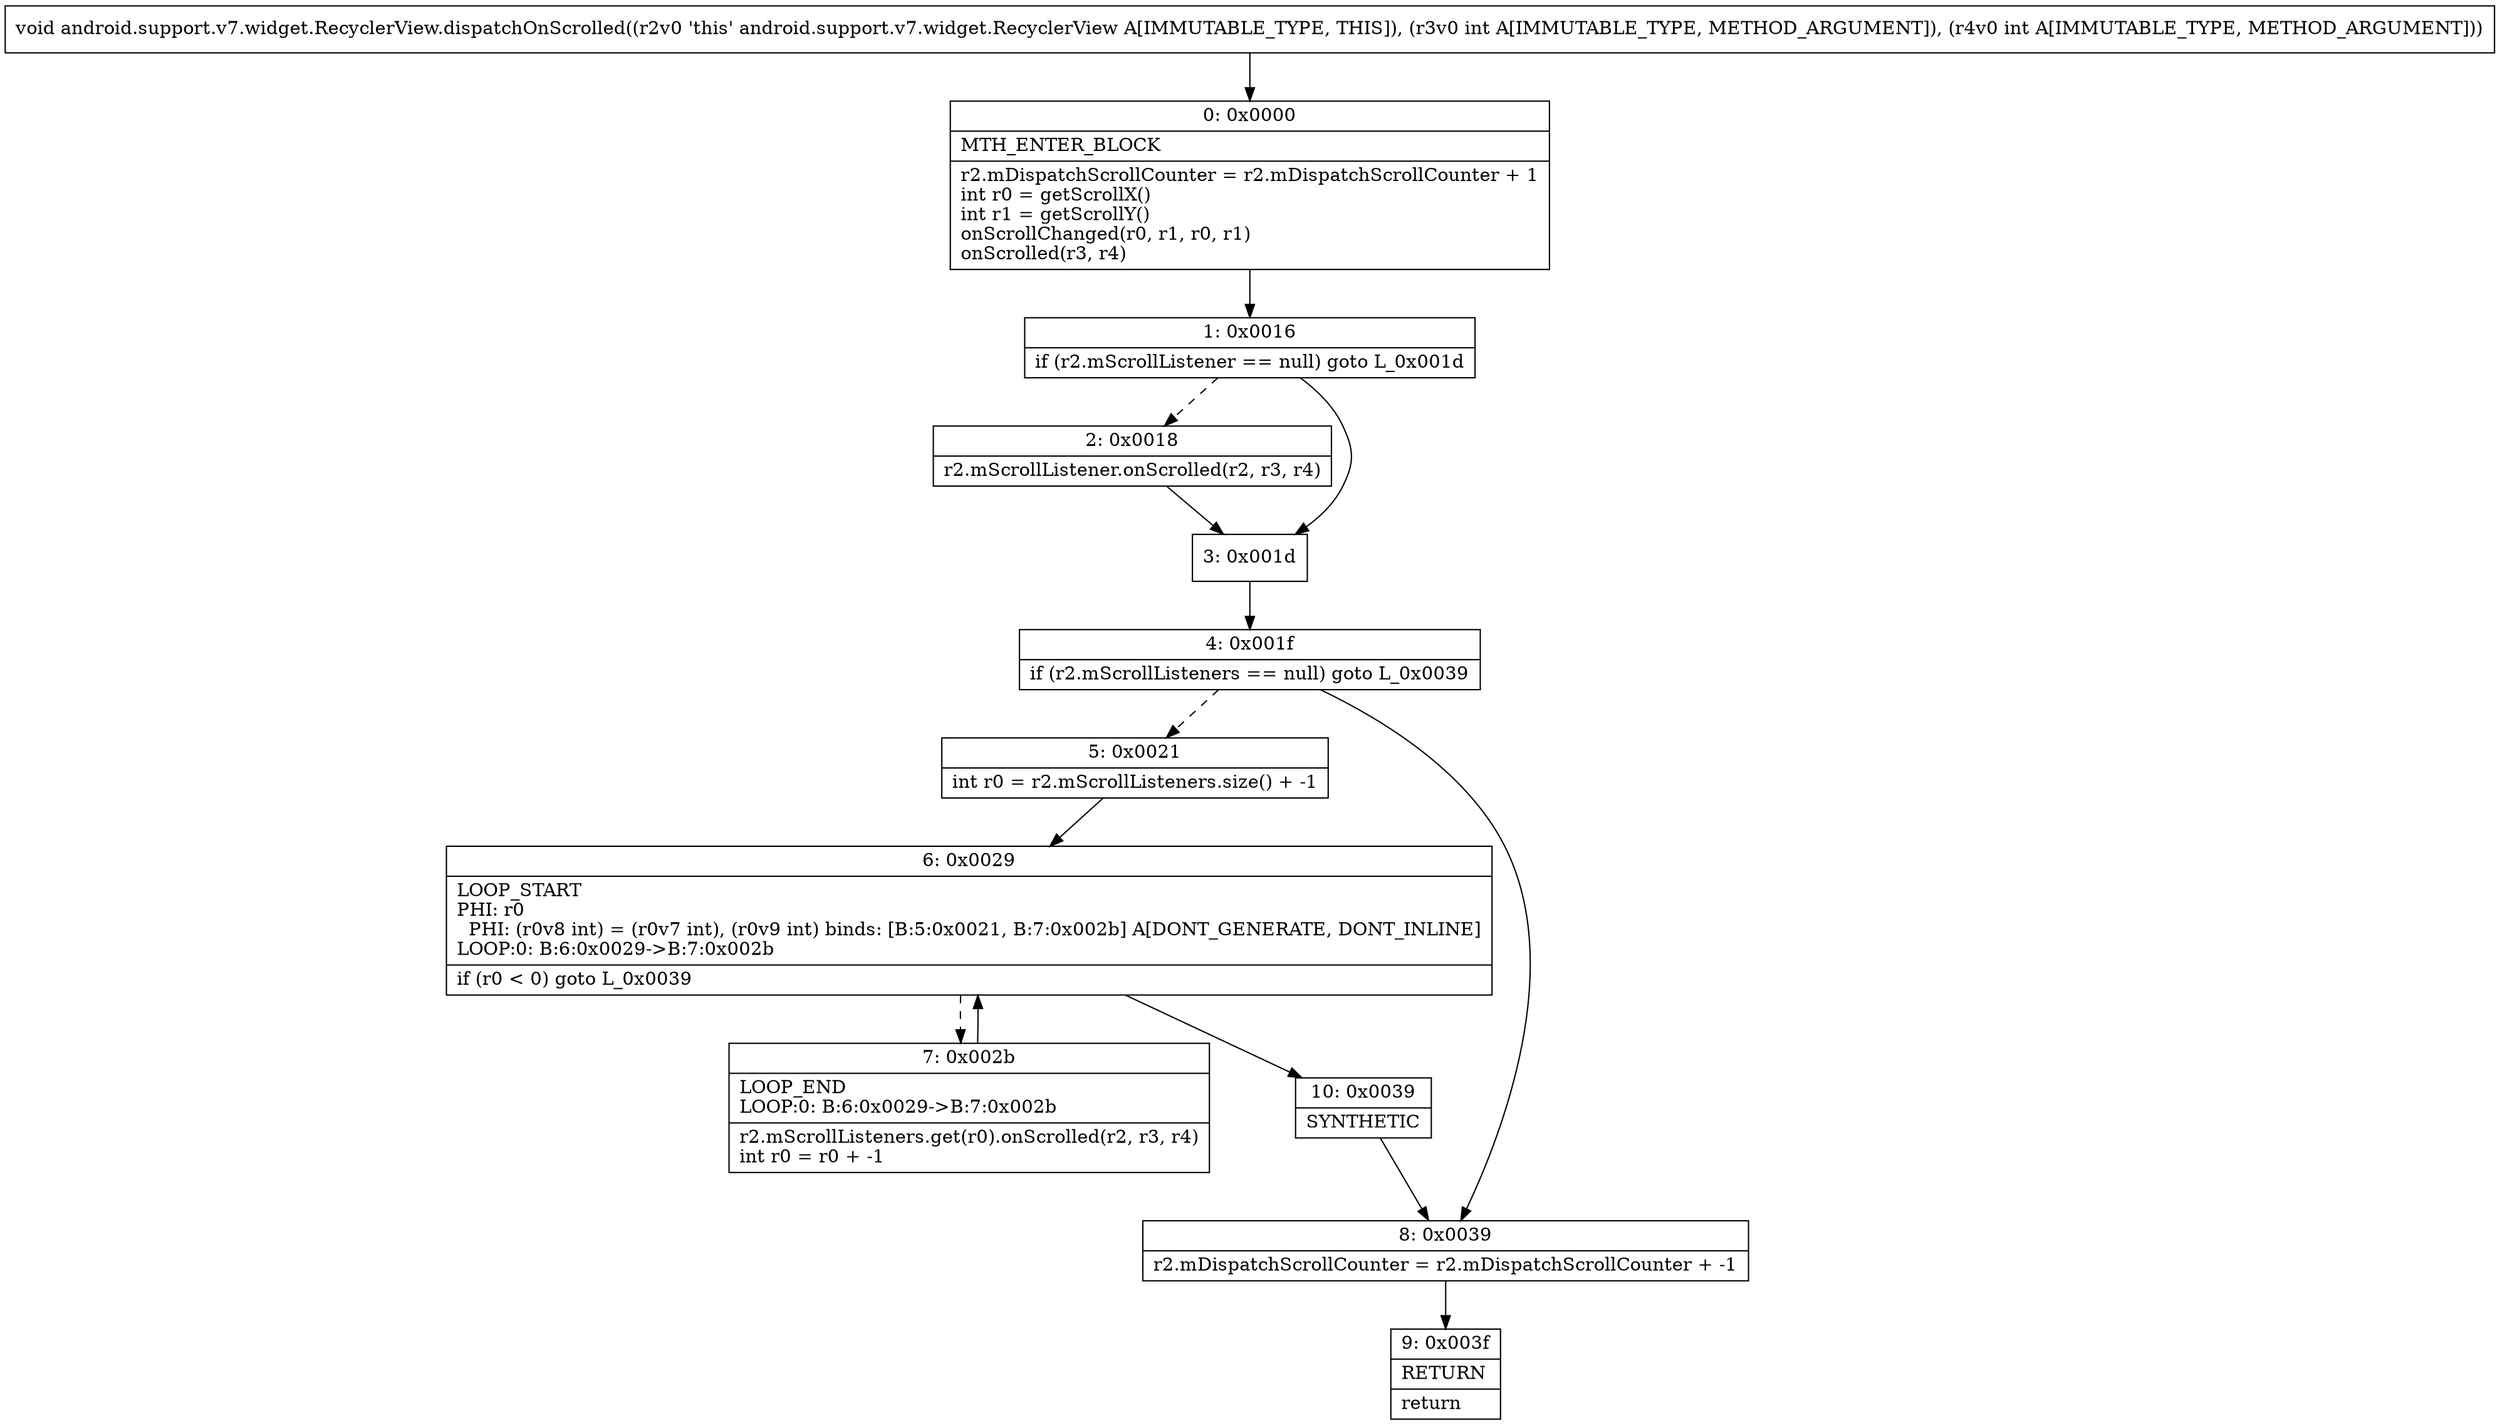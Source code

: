 digraph "CFG forandroid.support.v7.widget.RecyclerView.dispatchOnScrolled(II)V" {
Node_0 [shape=record,label="{0\:\ 0x0000|MTH_ENTER_BLOCK\l|r2.mDispatchScrollCounter = r2.mDispatchScrollCounter + 1\lint r0 = getScrollX()\lint r1 = getScrollY()\lonScrollChanged(r0, r1, r0, r1)\lonScrolled(r3, r4)\l}"];
Node_1 [shape=record,label="{1\:\ 0x0016|if (r2.mScrollListener == null) goto L_0x001d\l}"];
Node_2 [shape=record,label="{2\:\ 0x0018|r2.mScrollListener.onScrolled(r2, r3, r4)\l}"];
Node_3 [shape=record,label="{3\:\ 0x001d}"];
Node_4 [shape=record,label="{4\:\ 0x001f|if (r2.mScrollListeners == null) goto L_0x0039\l}"];
Node_5 [shape=record,label="{5\:\ 0x0021|int r0 = r2.mScrollListeners.size() + \-1\l}"];
Node_6 [shape=record,label="{6\:\ 0x0029|LOOP_START\lPHI: r0 \l  PHI: (r0v8 int) = (r0v7 int), (r0v9 int) binds: [B:5:0x0021, B:7:0x002b] A[DONT_GENERATE, DONT_INLINE]\lLOOP:0: B:6:0x0029\-\>B:7:0x002b\l|if (r0 \< 0) goto L_0x0039\l}"];
Node_7 [shape=record,label="{7\:\ 0x002b|LOOP_END\lLOOP:0: B:6:0x0029\-\>B:7:0x002b\l|r2.mScrollListeners.get(r0).onScrolled(r2, r3, r4)\lint r0 = r0 + \-1\l}"];
Node_8 [shape=record,label="{8\:\ 0x0039|r2.mDispatchScrollCounter = r2.mDispatchScrollCounter + \-1\l}"];
Node_9 [shape=record,label="{9\:\ 0x003f|RETURN\l|return\l}"];
Node_10 [shape=record,label="{10\:\ 0x0039|SYNTHETIC\l}"];
MethodNode[shape=record,label="{void android.support.v7.widget.RecyclerView.dispatchOnScrolled((r2v0 'this' android.support.v7.widget.RecyclerView A[IMMUTABLE_TYPE, THIS]), (r3v0 int A[IMMUTABLE_TYPE, METHOD_ARGUMENT]), (r4v0 int A[IMMUTABLE_TYPE, METHOD_ARGUMENT])) }"];
MethodNode -> Node_0;
Node_0 -> Node_1;
Node_1 -> Node_2[style=dashed];
Node_1 -> Node_3;
Node_2 -> Node_3;
Node_3 -> Node_4;
Node_4 -> Node_5[style=dashed];
Node_4 -> Node_8;
Node_5 -> Node_6;
Node_6 -> Node_7[style=dashed];
Node_6 -> Node_10;
Node_7 -> Node_6;
Node_8 -> Node_9;
Node_10 -> Node_8;
}

